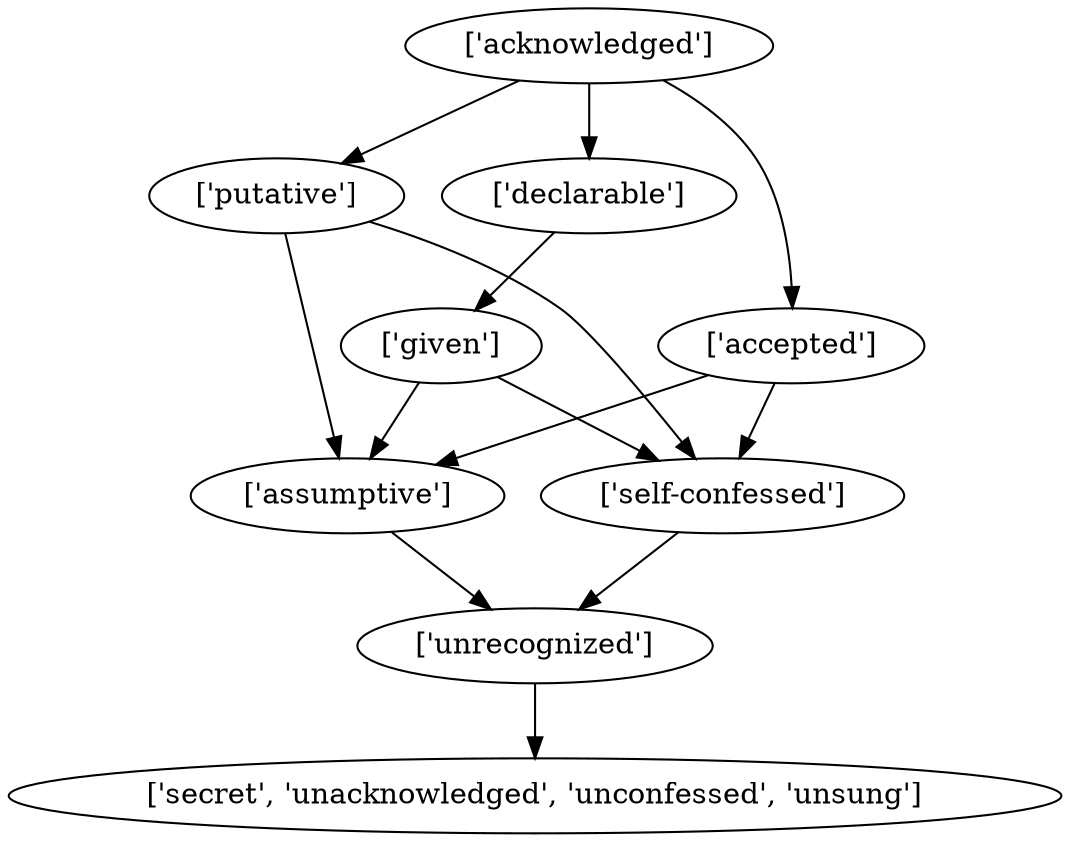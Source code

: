strict digraph  {
	"['putative']" -> "['assumptive']";
	"['putative']" -> "['self-confessed']";
	"['assumptive']" -> "['unrecognized']";
	"['self-confessed']" -> "['unrecognized']";
	"['unrecognized']" -> "['secret', 'unacknowledged', 'unconfessed', 'unsung']";
	"['acknowledged']" -> "['putative']";
	"['acknowledged']" -> "['declarable']";
	"['acknowledged']" -> "['accepted']";
	"['declarable']" -> "['given']";
	"['accepted']" -> "['assumptive']";
	"['accepted']" -> "['self-confessed']";
	"['given']" -> "['assumptive']";
	"['given']" -> "['self-confessed']";
}
